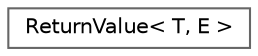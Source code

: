 digraph "Graphical Class Hierarchy"
{
 // LATEX_PDF_SIZE
  bgcolor="transparent";
  edge [fontname=Helvetica,fontsize=10,labelfontname=Helvetica,labelfontsize=10];
  node [fontname=Helvetica,fontsize=10,shape=box,height=0.2,width=0.4];
  rankdir="LR";
  Node0 [id="Node000000",label="ReturnValue\< T, E \>",height=0.2,width=0.4,color="grey40", fillcolor="white", style="filled",URL="$class_return_value.html",tooltip=" "];
}
